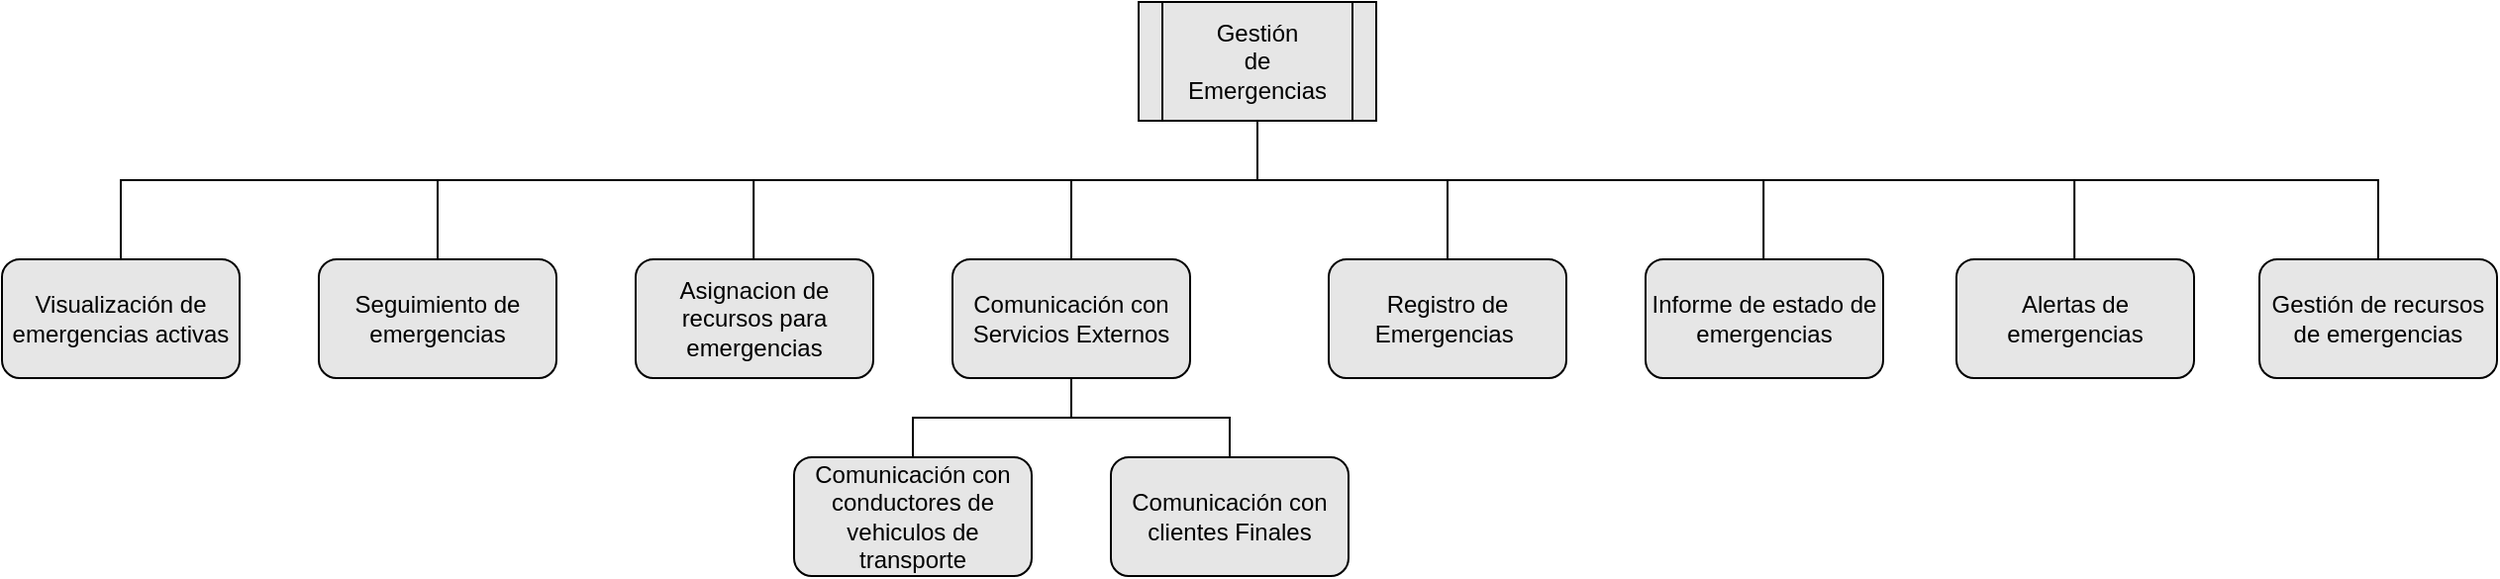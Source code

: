 <mxfile version="24.2.2" type="device">
  <diagram name="Página-1" id="qkll58KhPcNFUL1ATWHQ">
    <mxGraphModel dx="2261" dy="780" grid="1" gridSize="10" guides="1" tooltips="1" connect="1" arrows="1" fold="1" page="1" pageScale="1" pageWidth="827" pageHeight="1169" math="0" shadow="0">
      <root>
        <mxCell id="0" />
        <mxCell id="1" parent="0" />
        <mxCell id="52vvLvErM6onmPHVvrQx-1" value="Gestión&lt;div&gt;de&lt;/div&gt;&lt;div&gt;Emergencias&lt;/div&gt;" style="shape=process;whiteSpace=wrap;html=1;backgroundOutline=1;fillColor=#E6E6E6;" parent="1" vertex="1">
          <mxGeometry x="294" y="150" width="120" height="60" as="geometry" />
        </mxCell>
        <mxCell id="52vvLvErM6onmPHVvrQx-3" value="" style="endArrow=none;html=1;rounded=0;entryX=0.5;entryY=1;entryDx=0;entryDy=0;fillColor=#E6E6E6;" parent="1" target="52vvLvErM6onmPHVvrQx-1" edge="1">
          <mxGeometry width="50" height="50" relative="1" as="geometry">
            <mxPoint x="354" y="240" as="sourcePoint" />
            <mxPoint x="440" y="380" as="targetPoint" />
          </mxGeometry>
        </mxCell>
        <mxCell id="52vvLvErM6onmPHVvrQx-4" value="Comunicación con Servicios Externos" style="rounded=1;whiteSpace=wrap;html=1;fillColor=#E6E6E6;" parent="1" vertex="1">
          <mxGeometry x="200" y="280" width="120" height="60" as="geometry" />
        </mxCell>
        <mxCell id="52vvLvErM6onmPHVvrQx-5" value="Registro de Emergencias&amp;nbsp;" style="rounded=1;whiteSpace=wrap;html=1;fillColor=#E6E6E6;" parent="1" vertex="1">
          <mxGeometry x="390" y="280" width="120" height="60" as="geometry" />
        </mxCell>
        <mxCell id="52vvLvErM6onmPHVvrQx-6" value="" style="endArrow=none;html=1;rounded=0;exitX=0.5;exitY=0;exitDx=0;exitDy=0;entryX=0.5;entryY=1;entryDx=0;entryDy=0;fillColor=#E6E6E6;" parent="1" source="52vvLvErM6onmPHVvrQx-4" target="52vvLvErM6onmPHVvrQx-1" edge="1">
          <mxGeometry width="50" height="50" relative="1" as="geometry">
            <mxPoint x="150" y="220" as="sourcePoint" />
            <mxPoint x="350" y="240" as="targetPoint" />
            <Array as="points">
              <mxPoint x="260" y="240" />
              <mxPoint x="354" y="240" />
            </Array>
          </mxGeometry>
        </mxCell>
        <mxCell id="52vvLvErM6onmPHVvrQx-7" value="" style="endArrow=none;html=1;rounded=0;exitX=0.5;exitY=0;exitDx=0;exitDy=0;entryX=0.5;entryY=1;entryDx=0;entryDy=0;fillColor=#E6E6E6;" parent="1" source="52vvLvErM6onmPHVvrQx-5" target="52vvLvErM6onmPHVvrQx-1" edge="1">
          <mxGeometry width="50" height="50" relative="1" as="geometry">
            <mxPoint x="510" y="200" as="sourcePoint" />
            <mxPoint x="604" y="130" as="targetPoint" />
            <Array as="points">
              <mxPoint x="450" y="240" />
              <mxPoint x="354" y="240" />
            </Array>
          </mxGeometry>
        </mxCell>
        <mxCell id="52vvLvErM6onmPHVvrQx-8" value="Asignacion de recursos para emergencias" style="rounded=1;whiteSpace=wrap;html=1;fillColor=#E6E6E6;" parent="1" vertex="1">
          <mxGeometry x="40" y="280" width="120" height="60" as="geometry" />
        </mxCell>
        <mxCell id="52vvLvErM6onmPHVvrQx-9" value="Informe de estado de emergencias" style="rounded=1;whiteSpace=wrap;html=1;fillColor=#E6E6E6;" parent="1" vertex="1">
          <mxGeometry x="550" y="280" width="120" height="60" as="geometry" />
        </mxCell>
        <mxCell id="52vvLvErM6onmPHVvrQx-11" value="Seguimiento de emergencias" style="rounded=1;whiteSpace=wrap;html=1;fillColor=#E6E6E6;" parent="1" vertex="1">
          <mxGeometry x="-120" y="280" width="120" height="60" as="geometry" />
        </mxCell>
        <mxCell id="52vvLvErM6onmPHVvrQx-13" value="Visualización de emergencias activas" style="rounded=1;whiteSpace=wrap;html=1;fillColor=#E6E6E6;" parent="1" vertex="1">
          <mxGeometry x="-280" y="280" width="120" height="60" as="geometry" />
        </mxCell>
        <mxCell id="52vvLvErM6onmPHVvrQx-14" value="Alertas de emergencias" style="rounded=1;whiteSpace=wrap;html=1;fillColor=#E6E6E6;" parent="1" vertex="1">
          <mxGeometry x="707" y="280" width="120" height="60" as="geometry" />
        </mxCell>
        <mxCell id="52vvLvErM6onmPHVvrQx-15" value="Gestión de recursos de emergencias" style="rounded=1;whiteSpace=wrap;html=1;fillColor=#E6E6E6;" parent="1" vertex="1">
          <mxGeometry x="860" y="280" width="120" height="60" as="geometry" />
        </mxCell>
        <mxCell id="52vvLvErM6onmPHVvrQx-17" value="" style="endArrow=none;html=1;rounded=0;exitX=0.5;exitY=0;exitDx=0;exitDy=0;entryX=0.5;entryY=1;entryDx=0;entryDy=0;fillColor=#E6E6E6;" parent="1" source="52vvLvErM6onmPHVvrQx-13" target="52vvLvErM6onmPHVvrQx-1" edge="1">
          <mxGeometry width="50" height="50" relative="1" as="geometry">
            <mxPoint x="-20" y="230" as="sourcePoint" />
            <mxPoint x="30" y="180" as="targetPoint" />
            <Array as="points">
              <mxPoint x="-220" y="240" />
              <mxPoint x="354" y="240" />
            </Array>
          </mxGeometry>
        </mxCell>
        <mxCell id="52vvLvErM6onmPHVvrQx-18" value="" style="endArrow=none;html=1;rounded=0;exitX=0.5;exitY=0;exitDx=0;exitDy=0;fillColor=#E6E6E6;" parent="1" source="52vvLvErM6onmPHVvrQx-11" edge="1">
          <mxGeometry width="50" height="50" relative="1" as="geometry">
            <mxPoint x="-20" y="230" as="sourcePoint" />
            <mxPoint x="-60" y="240" as="targetPoint" />
          </mxGeometry>
        </mxCell>
        <mxCell id="52vvLvErM6onmPHVvrQx-19" value="" style="endArrow=none;html=1;rounded=0;exitX=0.5;exitY=0;exitDx=0;exitDy=0;fillColor=#E6E6E6;" parent="1" edge="1">
          <mxGeometry width="50" height="50" relative="1" as="geometry">
            <mxPoint x="99.58" y="280" as="sourcePoint" />
            <mxPoint x="99.58" y="240" as="targetPoint" />
          </mxGeometry>
        </mxCell>
        <mxCell id="52vvLvErM6onmPHVvrQx-20" value="" style="endArrow=none;html=1;rounded=0;exitX=0.5;exitY=0;exitDx=0;exitDy=0;fillColor=#E6E6E6;" parent="1" edge="1">
          <mxGeometry width="50" height="50" relative="1" as="geometry">
            <mxPoint x="609.58" y="280" as="sourcePoint" />
            <mxPoint x="609.58" y="240" as="targetPoint" />
          </mxGeometry>
        </mxCell>
        <mxCell id="52vvLvErM6onmPHVvrQx-21" value="" style="endArrow=none;html=1;rounded=0;exitX=0.5;exitY=0;exitDx=0;exitDy=0;fillColor=#E6E6E6;" parent="1" edge="1">
          <mxGeometry width="50" height="50" relative="1" as="geometry">
            <mxPoint x="766.58" y="280" as="sourcePoint" />
            <mxPoint x="766.58" y="240" as="targetPoint" />
          </mxGeometry>
        </mxCell>
        <mxCell id="52vvLvErM6onmPHVvrQx-22" value="" style="endArrow=none;html=1;rounded=0;exitX=0.5;exitY=1;exitDx=0;exitDy=0;entryX=0.5;entryY=0;entryDx=0;entryDy=0;fillColor=#E6E6E6;" parent="1" source="52vvLvErM6onmPHVvrQx-1" target="52vvLvErM6onmPHVvrQx-15" edge="1">
          <mxGeometry width="50" height="50" relative="1" as="geometry">
            <mxPoint x="630" y="230" as="sourcePoint" />
            <mxPoint x="680" y="180" as="targetPoint" />
            <Array as="points">
              <mxPoint x="354" y="240" />
              <mxPoint x="920" y="240" />
            </Array>
          </mxGeometry>
        </mxCell>
        <mxCell id="52vvLvErM6onmPHVvrQx-23" value="Comunicación con conductores de vehiculos de transporte" style="rounded=1;whiteSpace=wrap;html=1;fillColor=#E6E6E6;" parent="1" vertex="1">
          <mxGeometry x="120" y="380" width="120" height="60" as="geometry" />
        </mxCell>
        <mxCell id="52vvLvErM6onmPHVvrQx-24" value="Comunicación con clientes Finales" style="rounded=1;whiteSpace=wrap;html=1;fillColor=#E6E6E6;" parent="1" vertex="1">
          <mxGeometry x="280" y="380" width="120" height="60" as="geometry" />
        </mxCell>
        <mxCell id="52vvLvErM6onmPHVvrQx-25" value="" style="endArrow=none;html=1;rounded=0;entryX=0.5;entryY=1;entryDx=0;entryDy=0;exitX=0.5;exitY=0;exitDx=0;exitDy=0;fillColor=#E6E6E6;" parent="1" source="52vvLvErM6onmPHVvrQx-23" target="52vvLvErM6onmPHVvrQx-4" edge="1">
          <mxGeometry width="50" height="50" relative="1" as="geometry">
            <mxPoint x="60" y="430" as="sourcePoint" />
            <mxPoint x="110" y="380" as="targetPoint" />
            <Array as="points">
              <mxPoint x="180" y="360" />
              <mxPoint x="260" y="360" />
            </Array>
          </mxGeometry>
        </mxCell>
        <mxCell id="52vvLvErM6onmPHVvrQx-26" value="" style="endArrow=none;html=1;rounded=0;exitX=0.5;exitY=1;exitDx=0;exitDy=0;entryX=0.5;entryY=0;entryDx=0;entryDy=0;fillColor=#E6E6E6;" parent="1" source="52vvLvErM6onmPHVvrQx-4" target="52vvLvErM6onmPHVvrQx-24" edge="1">
          <mxGeometry width="50" height="50" relative="1" as="geometry">
            <mxPoint x="329" y="350" as="sourcePoint" />
            <mxPoint x="379" y="300" as="targetPoint" />
            <Array as="points">
              <mxPoint x="260" y="360" />
              <mxPoint x="340" y="360" />
            </Array>
          </mxGeometry>
        </mxCell>
      </root>
    </mxGraphModel>
  </diagram>
</mxfile>
